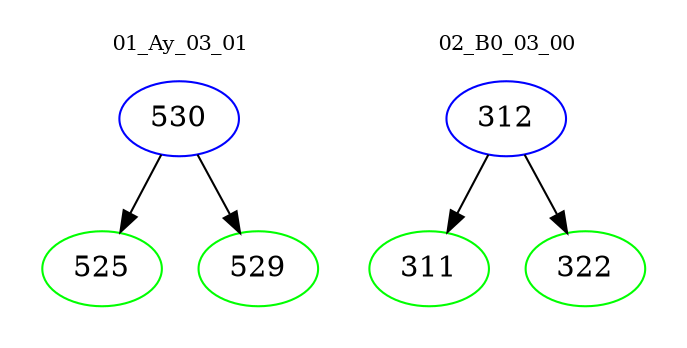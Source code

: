 digraph{
subgraph cluster_0 {
color = white
label = "01_Ay_03_01";
fontsize=10;
T0_530 [label="530", color="blue"]
T0_530 -> T0_525 [color="black"]
T0_525 [label="525", color="green"]
T0_530 -> T0_529 [color="black"]
T0_529 [label="529", color="green"]
}
subgraph cluster_1 {
color = white
label = "02_B0_03_00";
fontsize=10;
T1_312 [label="312", color="blue"]
T1_312 -> T1_311 [color="black"]
T1_311 [label="311", color="green"]
T1_312 -> T1_322 [color="black"]
T1_322 [label="322", color="green"]
}
}
